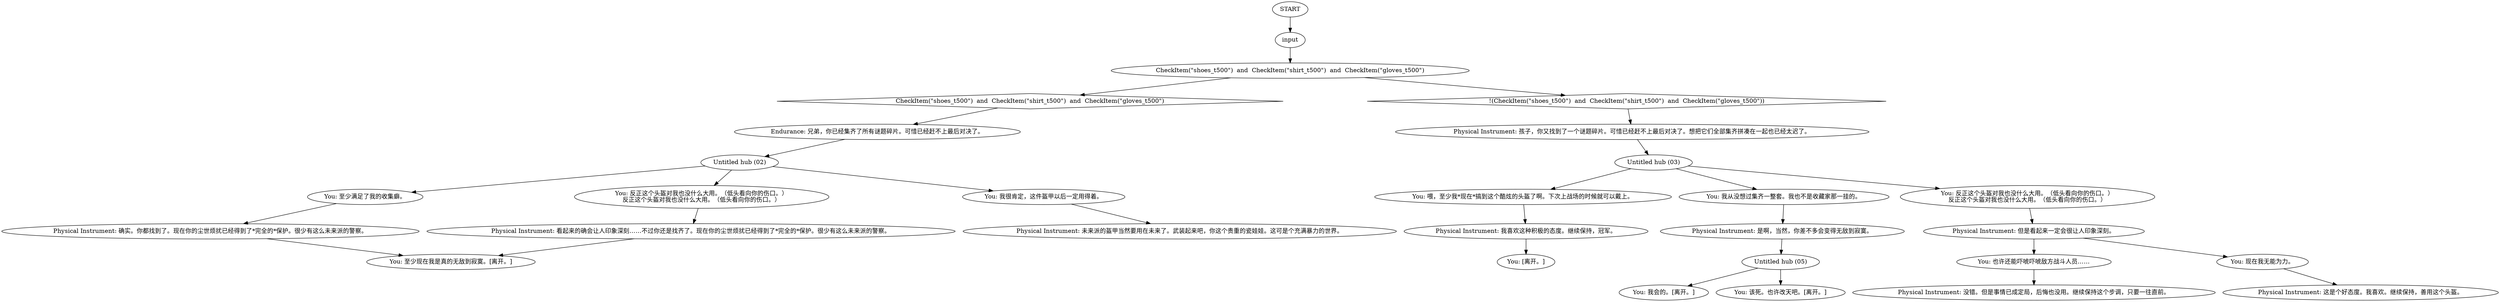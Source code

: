 # SEAFORT ORB / fairweather t500 helmet
# Orb that checks how much armour you've collected after you pick up the helmet.
# ==================================================
digraph G {
	  0 [label="START"];
	  1 [label="input"];
	  2 [label="You: 喂，至少我*现在*搞到这个酷炫的头盔了啊。下次上战场的时候就可以戴上。"];
	  3 [label="You: 我会的。[离开。]"];
	  4 [label="Physical Instrument: 这是个好态度。我喜欢。继续保持，善用这个头盔。"];
	  5 [label="Physical Instrument: 我喜欢这种积极的态度。继续保持，冠军。"];
	  6 [label="You: [离开。]"];
	  7 [label="Untitled hub (03)"];
	  8 [label="Physical Instrument: 是啊，当然，你差不多会变得无敌到寂寞。"];
	  9 [label="You: 至少满足了我的收集癖。"];
	  10 [label="You: 我从没想过集齐一整套。我也不是收藏家那一挂的。"];
	  11 [label="Physical Instrument: 未来派的盔甲当然要用在未来了。武装起来吧，你这个贵重的瓷娃娃。这可是个充满暴力的世界。"];
	  12 [label="Untitled hub (05)"];
	  13 [label="Physical Instrument: 没错。但是事情已成定局，后悔也没用。继续保持这个步调，只要一往直前。"];
	  14 [label="You: 反正这个头盔对我也没什么大用。（低头看向你的伤口。）\n反正这个头盔对我也没什么大用。（低头看向你的伤口。）"];
	  15 [label="Physical Instrument: 看起来的确会让人印象深刻……不过你还是找齐了。现在你的尘世烦扰已经得到了*完全的*保护。很少有这么未来派的警察。"];
	  16 [label="You: 反正这个头盔对我也没什么大用。（低头看向你的伤口。）\n反正这个头盔对我也没什么大用。（低头看向你的伤口。）"];
	  17 [label="You: 也许还能吓唬吓唬敌方战斗人员……"];
	  18 [label="You: 该死。也许改天吧。[离开。]"];
	  19 [label="You: 至少现在我是真的无敌到寂寞。[离开。]"];
	  20 [label="Untitled hub (02)"];
	  21 [label="You: 现在我无能为力。"];
	  22 [label="Physical Instrument: 确实。你都找到了。现在你的尘世烦扰已经得到了*完全的*保护。很少有这么未来派的警察。"];
	  23 [label="CheckItem(\"shoes_t500\")  and  CheckItem(\"shirt_t500\")  and  CheckItem(\"gloves_t500\")"];
	  24 [label="CheckItem(\"shoes_t500\")  and  CheckItem(\"shirt_t500\")  and  CheckItem(\"gloves_t500\")", shape=diamond];
	  25 [label="!(CheckItem(\"shoes_t500\")  and  CheckItem(\"shirt_t500\")  and  CheckItem(\"gloves_t500\"))", shape=diamond];
	  26 [label="Endurance: 兄弟，你已经集齐了所有谜题碎片。可惜已经赶不上最后对决了。"];
	  27 [label="Physical Instrument: 孩子，你又找到了一个谜题碎片。可惜已经赶不上最后对决了。想把它们全部集齐拼凑在一起也已经太迟了。"];
	  29 [label="You: 我很肯定，这件盔甲以后一定用得着。"];
	  30 [label="Physical Instrument: 但是看起来一定会很让人印象深刻。"];
	  0 -> 1
	  1 -> 23
	  2 -> 5
	  5 -> 6
	  7 -> 16
	  7 -> 10
	  7 -> 2
	  8 -> 12
	  9 -> 22
	  10 -> 8
	  12 -> 18
	  12 -> 3
	  14 -> 15
	  15 -> 19
	  16 -> 30
	  17 -> 13
	  20 -> 9
	  20 -> 29
	  20 -> 14
	  21 -> 4
	  22 -> 19
	  23 -> 24
	  23 -> 25
	  24 -> 26
	  25 -> 27
	  26 -> 20
	  27 -> 7
	  29 -> 11
	  30 -> 17
	  30 -> 21
}

